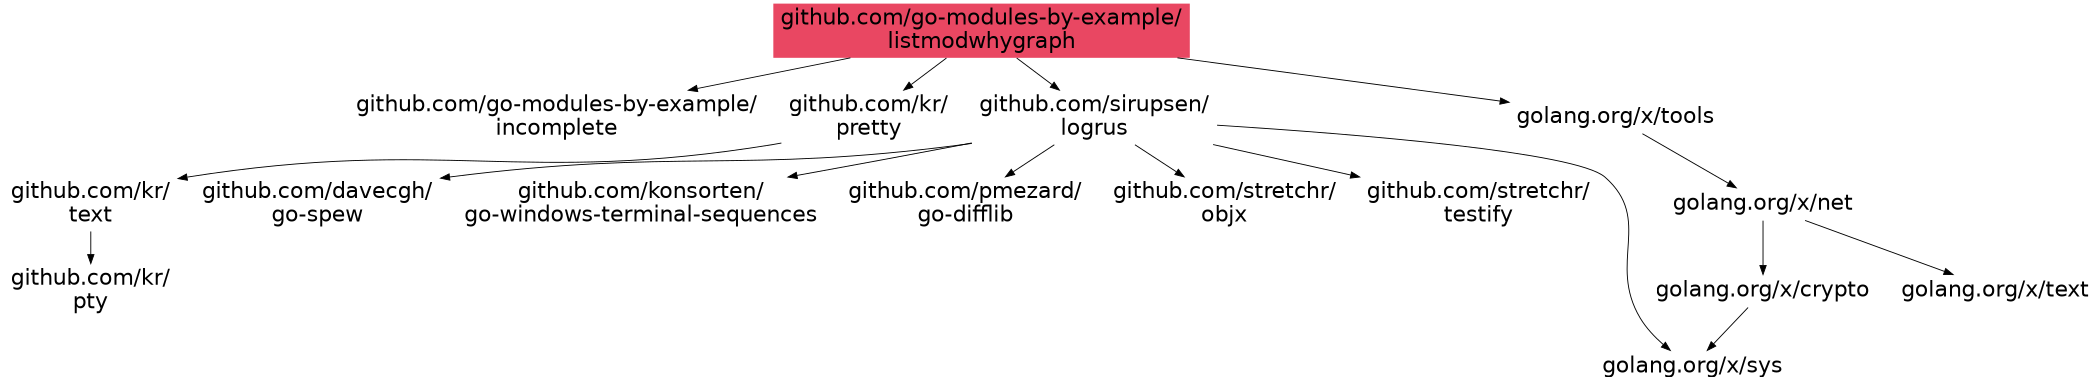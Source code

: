 digraph {
	graph [overlap=false, size=14];
	root="github.com/go-modules-by-example/\nlistmodwhygraph";
	node [  shape = plaintext, fontname = "Helvetica", fontsize=24];
	"github.com/go-modules-by-example/\nlistmodwhygraph" [style = filled, fillcolor = "#E94762"];
"github.com/go-modules-by-example/\nlistmodwhygraph" -> "github.com/go-modules-by-example/\nincomplete"
"github.com/go-modules-by-example/\nlistmodwhygraph" -> "github.com/kr/\npretty"
"github.com/go-modules-by-example/\nlistmodwhygraph" -> "github.com/sirupsen/\nlogrus"
"github.com/go-modules-by-example/\nlistmodwhygraph" -> "golang.org/x/tools"
"github.com/kr/\npretty" -> "github.com/kr/\ntext"
"github.com/kr/\ntext" -> "github.com/kr/\npty"
"github.com/sirupsen/\nlogrus" -> "github.com/davecgh/\ngo-spew"
"github.com/sirupsen/\nlogrus" -> "github.com/konsorten/\ngo-windows-terminal-sequences"
"github.com/sirupsen/\nlogrus" -> "github.com/pmezard/\ngo-difflib"
"github.com/sirupsen/\nlogrus" -> "github.com/stretchr/\nobjx"
"github.com/sirupsen/\nlogrus" -> "github.com/stretchr/\ntestify"
"github.com/sirupsen/\nlogrus" -> "golang.org/x/sys"
"golang.org/x/crypto" -> "golang.org/x/sys"
"golang.org/x/net" -> "golang.org/x/crypto"
"golang.org/x/net" -> "golang.org/x/text"
"golang.org/x/tools" -> "golang.org/x/net"
}
